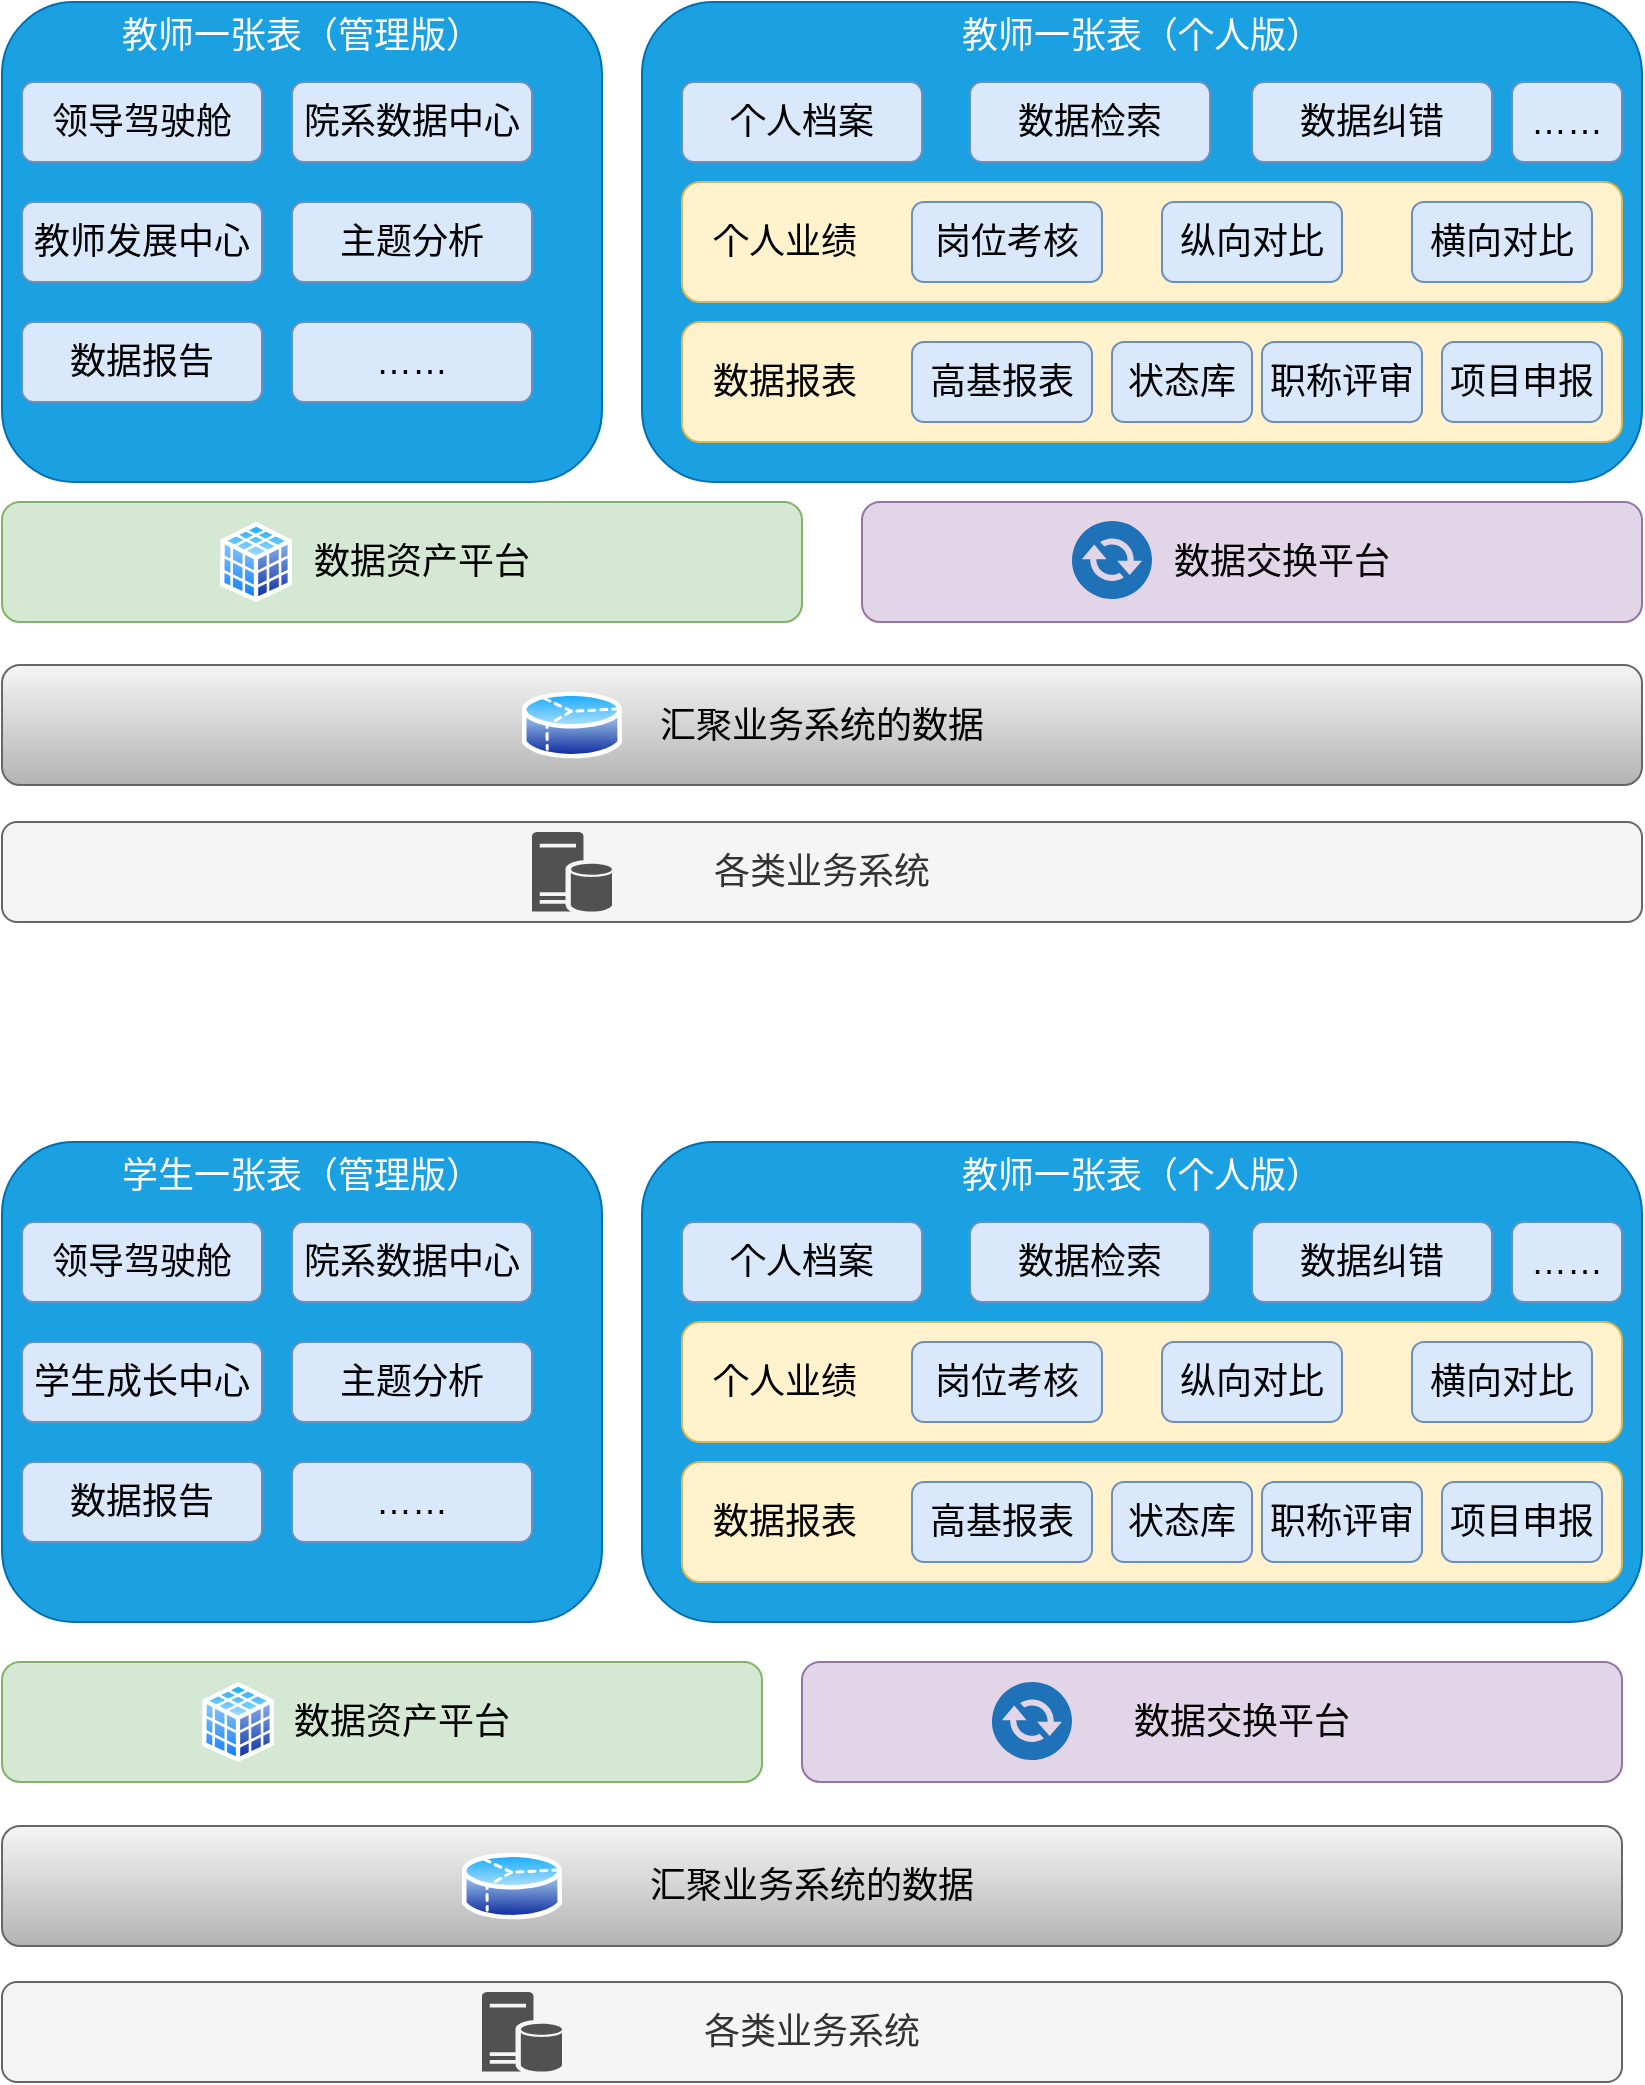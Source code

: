 <mxfile version="18.2.0" type="github">
  <diagram id="cTWVXvlOjMiQOvwmBr1u" name="Page-1">
    <mxGraphModel dx="1865" dy="613" grid="1" gridSize="10" guides="1" tooltips="1" connect="1" arrows="1" fold="1" page="1" pageScale="1" pageWidth="827" pageHeight="1169" math="0" shadow="0">
      <root>
        <mxCell id="0" />
        <mxCell id="1" parent="0" />
        <mxCell id="3kUF8BmXOeaKGdXSCLxE-1" value="&amp;nbsp; &amp;nbsp; 数据资产平台" style="rounded=1;whiteSpace=wrap;html=1;fillColor=#d5e8d4;strokeColor=#82b366;fontSize=18;" parent="1" vertex="1">
          <mxGeometry x="-190" y="330" width="400" height="60" as="geometry" />
        </mxCell>
        <mxCell id="3kUF8BmXOeaKGdXSCLxE-2" value="&amp;nbsp; &amp;nbsp; &amp;nbsp; 数据交换平台" style="rounded=1;whiteSpace=wrap;html=1;fillColor=#e1d5e7;strokeColor=#9673a6;fontSize=18;" parent="1" vertex="1">
          <mxGeometry x="240" y="330" width="390" height="60" as="geometry" />
        </mxCell>
        <mxCell id="3kUF8BmXOeaKGdXSCLxE-3" value="汇聚业务系统的数据" style="rounded=1;whiteSpace=wrap;html=1;fontSize=18;fillColor=#f5f5f5;strokeColor=#666666;gradientColor=#b3b3b3;" parent="1" vertex="1">
          <mxGeometry x="-190" y="411.5" width="820" height="60" as="geometry" />
        </mxCell>
        <mxCell id="3kUF8BmXOeaKGdXSCLxE-4" value="" style="aspect=fixed;perimeter=ellipsePerimeter;html=1;align=center;shadow=0;dashed=0;spacingTop=3;image;image=img/lib/active_directory/database_cube.svg;fontSize=18;" parent="1" vertex="1">
          <mxGeometry x="-81" y="340" width="36" height="40" as="geometry" />
        </mxCell>
        <mxCell id="3kUF8BmXOeaKGdXSCLxE-5" value="教师一张表（个人版）" style="rounded=1;whiteSpace=wrap;html=1;fillColor=#1ba1e2;strokeColor=#006EAF;fontSize=18;verticalAlign=top;fontColor=#ffffff;" parent="1" vertex="1">
          <mxGeometry x="130" y="80" width="500" height="240" as="geometry" />
        </mxCell>
        <mxCell id="3kUF8BmXOeaKGdXSCLxE-6" value="" style="aspect=fixed;perimeter=ellipsePerimeter;html=1;align=center;shadow=0;dashed=0;spacingTop=3;image;image=img/lib/active_directory/database_partition_3.svg;fontSize=18;" parent="1" vertex="1">
          <mxGeometry x="70" y="423" width="50" height="37" as="geometry" />
        </mxCell>
        <mxCell id="3kUF8BmXOeaKGdXSCLxE-7" value="" style="sketch=0;pointerEvents=1;shadow=0;dashed=0;html=1;strokeColor=none;fillColor=#505050;labelPosition=center;verticalLabelPosition=bottom;verticalAlign=top;outlineConnect=0;align=center;shape=mxgraph.office.communications.exchange_active_sync;fillColor=#2072B8;fontSize=18;" parent="1" vertex="1">
          <mxGeometry x="345" y="339.5" width="40" height="39" as="geometry" />
        </mxCell>
        <mxCell id="3kUF8BmXOeaKGdXSCLxE-22" value="数据纠错" style="rounded=1;whiteSpace=wrap;html=1;fontSize=18;fillColor=#dae8fc;strokeColor=#6c8ebf;" parent="1" vertex="1">
          <mxGeometry x="435" y="120" width="120" height="40" as="geometry" />
        </mxCell>
        <mxCell id="3kUF8BmXOeaKGdXSCLxE-23" value="各类业务系统" style="rounded=1;whiteSpace=wrap;html=1;fontSize=18;fillColor=#f5f5f5;strokeColor=#666666;fontColor=#333333;" parent="1" vertex="1">
          <mxGeometry x="-190" y="490" width="820" height="50" as="geometry" />
        </mxCell>
        <mxCell id="3kUF8BmXOeaKGdXSCLxE-29" value="" style="sketch=0;pointerEvents=1;shadow=0;dashed=0;html=1;strokeColor=none;labelPosition=center;verticalLabelPosition=bottom;verticalAlign=top;align=center;fillColor=#515151;shape=mxgraph.mscae.enterprise.database_server;fontSize=18;" parent="1" vertex="1">
          <mxGeometry x="75" y="495" width="40" height="40" as="geometry" />
        </mxCell>
        <mxCell id="3kUF8BmXOeaKGdXSCLxE-32" value="个人档案" style="rounded=1;whiteSpace=wrap;html=1;fontSize=18;fillColor=#dae8fc;strokeColor=#6c8ebf;" parent="1" vertex="1">
          <mxGeometry x="150" y="120" width="120" height="40" as="geometry" />
        </mxCell>
        <mxCell id="3kUF8BmXOeaKGdXSCLxE-35" value="数据检索" style="rounded=1;whiteSpace=wrap;html=1;fontSize=18;fillColor=#dae8fc;strokeColor=#6c8ebf;" parent="1" vertex="1">
          <mxGeometry x="294" y="120" width="120" height="40" as="geometry" />
        </mxCell>
        <mxCell id="3kUF8BmXOeaKGdXSCLxE-38" value="&amp;nbsp; &amp;nbsp; 数据资产平台" style="rounded=1;whiteSpace=wrap;html=1;fillColor=#d5e8d4;strokeColor=#82b366;fontSize=18;" parent="1" vertex="1">
          <mxGeometry x="-190" y="910" width="380" height="60" as="geometry" />
        </mxCell>
        <mxCell id="3kUF8BmXOeaKGdXSCLxE-39" value="&amp;nbsp; &amp;nbsp; &amp;nbsp; 数据交换平台" style="rounded=1;whiteSpace=wrap;html=1;fillColor=#e1d5e7;strokeColor=#9673a6;fontSize=18;" parent="1" vertex="1">
          <mxGeometry x="210" y="910" width="410" height="60" as="geometry" />
        </mxCell>
        <mxCell id="3kUF8BmXOeaKGdXSCLxE-40" value="汇聚业务系统的数据" style="rounded=1;whiteSpace=wrap;html=1;fontSize=18;fillColor=#f5f5f5;strokeColor=#666666;gradientColor=#b3b3b3;" parent="1" vertex="1">
          <mxGeometry x="-190" y="992" width="810" height="60" as="geometry" />
        </mxCell>
        <mxCell id="3kUF8BmXOeaKGdXSCLxE-41" value="" style="aspect=fixed;perimeter=ellipsePerimeter;html=1;align=center;shadow=0;dashed=0;spacingTop=3;image;image=img/lib/active_directory/database_cube.svg;fontSize=18;" parent="1" vertex="1">
          <mxGeometry x="-90" y="920" width="36" height="40" as="geometry" />
        </mxCell>
        <mxCell id="3kUF8BmXOeaKGdXSCLxE-43" value="" style="aspect=fixed;perimeter=ellipsePerimeter;html=1;align=center;shadow=0;dashed=0;spacingTop=3;image;image=img/lib/active_directory/database_partition_3.svg;fontSize=18;" parent="1" vertex="1">
          <mxGeometry x="40" y="1003.5" width="50" height="37" as="geometry" />
        </mxCell>
        <mxCell id="3kUF8BmXOeaKGdXSCLxE-44" value="" style="sketch=0;pointerEvents=1;shadow=0;dashed=0;html=1;strokeColor=none;fillColor=#505050;labelPosition=center;verticalLabelPosition=bottom;verticalAlign=top;outlineConnect=0;align=center;shape=mxgraph.office.communications.exchange_active_sync;fillColor=#2072B8;fontSize=18;" parent="1" vertex="1">
          <mxGeometry x="305" y="920" width="40" height="39" as="geometry" />
        </mxCell>
        <mxCell id="3kUF8BmXOeaKGdXSCLxE-48" value="各类业务系统" style="rounded=1;whiteSpace=wrap;html=1;fontSize=18;fillColor=#f5f5f5;strokeColor=#666666;fontColor=#333333;" parent="1" vertex="1">
          <mxGeometry x="-190" y="1070" width="810" height="50" as="geometry" />
        </mxCell>
        <mxCell id="3kUF8BmXOeaKGdXSCLxE-49" value="" style="sketch=0;pointerEvents=1;shadow=0;dashed=0;html=1;strokeColor=none;labelPosition=center;verticalLabelPosition=bottom;verticalAlign=top;align=center;fillColor=#515151;shape=mxgraph.mscae.enterprise.database_server;fontSize=18;" parent="1" vertex="1">
          <mxGeometry x="50" y="1075" width="40" height="40" as="geometry" />
        </mxCell>
        <mxCell id="3kUF8BmXOeaKGdXSCLxE-55" value="教师一张表（管理版）" style="rounded=1;whiteSpace=wrap;html=1;fillColor=#1ba1e2;strokeColor=#006EAF;fontSize=18;verticalAlign=top;fontColor=#ffffff;" parent="1" vertex="1">
          <mxGeometry x="-190" y="80" width="300" height="240" as="geometry" />
        </mxCell>
        <mxCell id="3kUF8BmXOeaKGdXSCLxE-59" value="&lt;font face=&quot;Georgia&quot;&gt;&amp;nbsp; &amp;nbsp;数据报表&lt;/font&gt;" style="rounded=1;whiteSpace=wrap;html=1;fontSize=18;align=left;fillColor=#fff2cc;strokeColor=#d6b656;" parent="1" vertex="1">
          <mxGeometry x="150" y="240" width="470" height="60" as="geometry" />
        </mxCell>
        <mxCell id="3kUF8BmXOeaKGdXSCLxE-60" value="高基报表" style="rounded=1;whiteSpace=wrap;html=1;fontSize=18;fillColor=#dae8fc;strokeColor=#6c8ebf;" parent="1" vertex="1">
          <mxGeometry x="265" y="250" width="90" height="40" as="geometry" />
        </mxCell>
        <mxCell id="3kUF8BmXOeaKGdXSCLxE-61" value="状态库" style="rounded=1;whiteSpace=wrap;html=1;fontSize=18;fillColor=#dae8fc;strokeColor=#6c8ebf;" parent="1" vertex="1">
          <mxGeometry x="365" y="250" width="70" height="40" as="geometry" />
        </mxCell>
        <mxCell id="3kUF8BmXOeaKGdXSCLxE-62" value="职称评审" style="rounded=1;whiteSpace=wrap;html=1;fontSize=18;fillColor=#dae8fc;strokeColor=#6c8ebf;" parent="1" vertex="1">
          <mxGeometry x="440" y="250" width="80" height="40" as="geometry" />
        </mxCell>
        <mxCell id="3kUF8BmXOeaKGdXSCLxE-69" value="项目申报" style="rounded=1;whiteSpace=wrap;html=1;fontSize=18;fillColor=#dae8fc;strokeColor=#6c8ebf;" parent="1" vertex="1">
          <mxGeometry x="530" y="250" width="80" height="40" as="geometry" />
        </mxCell>
        <mxCell id="3kUF8BmXOeaKGdXSCLxE-71" value="&lt;font face=&quot;Georgia&quot;&gt;&amp;nbsp; &amp;nbsp;个人业绩&lt;/font&gt;" style="rounded=1;whiteSpace=wrap;html=1;fontSize=18;align=left;fillColor=#fff2cc;strokeColor=#d6b656;" parent="1" vertex="1">
          <mxGeometry x="150" y="170" width="470" height="60" as="geometry" />
        </mxCell>
        <mxCell id="3kUF8BmXOeaKGdXSCLxE-72" value="岗位考核" style="rounded=1;whiteSpace=wrap;html=1;fontSize=18;fillColor=#dae8fc;strokeColor=#6c8ebf;" parent="1" vertex="1">
          <mxGeometry x="265" y="180" width="95" height="40" as="geometry" />
        </mxCell>
        <mxCell id="3kUF8BmXOeaKGdXSCLxE-73" value="纵向对比" style="rounded=1;whiteSpace=wrap;html=1;fontSize=18;fillColor=#dae8fc;strokeColor=#6c8ebf;" parent="1" vertex="1">
          <mxGeometry x="390" y="180" width="90" height="40" as="geometry" />
        </mxCell>
        <mxCell id="3kUF8BmXOeaKGdXSCLxE-74" value="横向对比" style="rounded=1;whiteSpace=wrap;html=1;fontSize=18;fillColor=#dae8fc;strokeColor=#6c8ebf;" parent="1" vertex="1">
          <mxGeometry x="515" y="180" width="90" height="40" as="geometry" />
        </mxCell>
        <mxCell id="mDmHrpJUrUfLPk-ojY8Q-1" value="……" style="rounded=1;whiteSpace=wrap;html=1;fontSize=18;fillColor=#dae8fc;strokeColor=#6c8ebf;" vertex="1" parent="1">
          <mxGeometry x="565" y="120" width="55" height="40" as="geometry" />
        </mxCell>
        <mxCell id="mDmHrpJUrUfLPk-ojY8Q-2" value="领导驾驶舱" style="rounded=1;whiteSpace=wrap;html=1;fontSize=18;fillColor=#dae8fc;strokeColor=#6c8ebf;" vertex="1" parent="1">
          <mxGeometry x="-180" y="120" width="120" height="40" as="geometry" />
        </mxCell>
        <mxCell id="mDmHrpJUrUfLPk-ojY8Q-3" value="院系数据中心" style="rounded=1;whiteSpace=wrap;html=1;fontSize=18;fillColor=#dae8fc;strokeColor=#6c8ebf;" vertex="1" parent="1">
          <mxGeometry x="-45" y="120" width="120" height="40" as="geometry" />
        </mxCell>
        <mxCell id="mDmHrpJUrUfLPk-ojY8Q-4" value="教师发展中心" style="rounded=1;whiteSpace=wrap;html=1;fontSize=18;fillColor=#dae8fc;strokeColor=#6c8ebf;" vertex="1" parent="1">
          <mxGeometry x="-180" y="180" width="120" height="40" as="geometry" />
        </mxCell>
        <mxCell id="mDmHrpJUrUfLPk-ojY8Q-5" value="主题分析" style="rounded=1;whiteSpace=wrap;html=1;fontSize=18;fillColor=#dae8fc;strokeColor=#6c8ebf;" vertex="1" parent="1">
          <mxGeometry x="-45" y="180" width="120" height="40" as="geometry" />
        </mxCell>
        <mxCell id="mDmHrpJUrUfLPk-ojY8Q-7" value="数据报告" style="rounded=1;whiteSpace=wrap;html=1;fontSize=18;fillColor=#dae8fc;strokeColor=#6c8ebf;" vertex="1" parent="1">
          <mxGeometry x="-180" y="240" width="120" height="40" as="geometry" />
        </mxCell>
        <mxCell id="mDmHrpJUrUfLPk-ojY8Q-8" value="……" style="rounded=1;whiteSpace=wrap;html=1;fontSize=18;fillColor=#dae8fc;strokeColor=#6c8ebf;" vertex="1" parent="1">
          <mxGeometry x="-45" y="240" width="120" height="40" as="geometry" />
        </mxCell>
        <mxCell id="mDmHrpJUrUfLPk-ojY8Q-17" value="学生一张表（管理版）" style="rounded=1;whiteSpace=wrap;html=1;fillColor=#1ba1e2;strokeColor=#006EAF;fontSize=18;verticalAlign=top;fontColor=#ffffff;" vertex="1" parent="1">
          <mxGeometry x="-190" y="650" width="300" height="240" as="geometry" />
        </mxCell>
        <mxCell id="mDmHrpJUrUfLPk-ojY8Q-18" value="领导驾驶舱" style="rounded=1;whiteSpace=wrap;html=1;fontSize=18;fillColor=#dae8fc;strokeColor=#6c8ebf;" vertex="1" parent="1">
          <mxGeometry x="-180" y="690" width="120" height="40" as="geometry" />
        </mxCell>
        <mxCell id="mDmHrpJUrUfLPk-ojY8Q-19" value="院系数据中心" style="rounded=1;whiteSpace=wrap;html=1;fontSize=18;fillColor=#dae8fc;strokeColor=#6c8ebf;" vertex="1" parent="1">
          <mxGeometry x="-45" y="690" width="120" height="40" as="geometry" />
        </mxCell>
        <mxCell id="mDmHrpJUrUfLPk-ojY8Q-20" value="学生成长中心" style="rounded=1;whiteSpace=wrap;html=1;fontSize=18;fillColor=#dae8fc;strokeColor=#6c8ebf;" vertex="1" parent="1">
          <mxGeometry x="-180" y="750" width="120" height="40" as="geometry" />
        </mxCell>
        <mxCell id="mDmHrpJUrUfLPk-ojY8Q-21" value="主题分析" style="rounded=1;whiteSpace=wrap;html=1;fontSize=18;fillColor=#dae8fc;strokeColor=#6c8ebf;" vertex="1" parent="1">
          <mxGeometry x="-45" y="750" width="120" height="40" as="geometry" />
        </mxCell>
        <mxCell id="mDmHrpJUrUfLPk-ojY8Q-22" value="数据报告" style="rounded=1;whiteSpace=wrap;html=1;fontSize=18;fillColor=#dae8fc;strokeColor=#6c8ebf;" vertex="1" parent="1">
          <mxGeometry x="-180" y="810" width="120" height="40" as="geometry" />
        </mxCell>
        <mxCell id="mDmHrpJUrUfLPk-ojY8Q-23" value="……" style="rounded=1;whiteSpace=wrap;html=1;fontSize=18;fillColor=#dae8fc;strokeColor=#6c8ebf;" vertex="1" parent="1">
          <mxGeometry x="-45" y="810" width="120" height="40" as="geometry" />
        </mxCell>
        <mxCell id="mDmHrpJUrUfLPk-ojY8Q-24" value="教师一张表（个人版）" style="rounded=1;whiteSpace=wrap;html=1;fillColor=#1ba1e2;strokeColor=#006EAF;fontSize=18;verticalAlign=top;fontColor=#ffffff;" vertex="1" parent="1">
          <mxGeometry x="130" y="650" width="500" height="240" as="geometry" />
        </mxCell>
        <mxCell id="mDmHrpJUrUfLPk-ojY8Q-25" value="数据纠错" style="rounded=1;whiteSpace=wrap;html=1;fontSize=18;fillColor=#dae8fc;strokeColor=#6c8ebf;" vertex="1" parent="1">
          <mxGeometry x="435" y="690" width="120" height="40" as="geometry" />
        </mxCell>
        <mxCell id="mDmHrpJUrUfLPk-ojY8Q-26" value="个人档案" style="rounded=1;whiteSpace=wrap;html=1;fontSize=18;fillColor=#dae8fc;strokeColor=#6c8ebf;" vertex="1" parent="1">
          <mxGeometry x="150" y="690" width="120" height="40" as="geometry" />
        </mxCell>
        <mxCell id="mDmHrpJUrUfLPk-ojY8Q-27" value="数据检索" style="rounded=1;whiteSpace=wrap;html=1;fontSize=18;fillColor=#dae8fc;strokeColor=#6c8ebf;" vertex="1" parent="1">
          <mxGeometry x="294" y="690" width="120" height="40" as="geometry" />
        </mxCell>
        <mxCell id="mDmHrpJUrUfLPk-ojY8Q-28" value="&lt;font face=&quot;Georgia&quot;&gt;&amp;nbsp; &amp;nbsp;数据报表&lt;/font&gt;" style="rounded=1;whiteSpace=wrap;html=1;fontSize=18;align=left;fillColor=#fff2cc;strokeColor=#d6b656;" vertex="1" parent="1">
          <mxGeometry x="150" y="810" width="470" height="60" as="geometry" />
        </mxCell>
        <mxCell id="mDmHrpJUrUfLPk-ojY8Q-29" value="高基报表" style="rounded=1;whiteSpace=wrap;html=1;fontSize=18;fillColor=#dae8fc;strokeColor=#6c8ebf;" vertex="1" parent="1">
          <mxGeometry x="265" y="820" width="90" height="40" as="geometry" />
        </mxCell>
        <mxCell id="mDmHrpJUrUfLPk-ojY8Q-30" value="状态库" style="rounded=1;whiteSpace=wrap;html=1;fontSize=18;fillColor=#dae8fc;strokeColor=#6c8ebf;" vertex="1" parent="1">
          <mxGeometry x="365" y="820" width="70" height="40" as="geometry" />
        </mxCell>
        <mxCell id="mDmHrpJUrUfLPk-ojY8Q-31" value="职称评审" style="rounded=1;whiteSpace=wrap;html=1;fontSize=18;fillColor=#dae8fc;strokeColor=#6c8ebf;" vertex="1" parent="1">
          <mxGeometry x="440" y="820" width="80" height="40" as="geometry" />
        </mxCell>
        <mxCell id="mDmHrpJUrUfLPk-ojY8Q-32" value="项目申报" style="rounded=1;whiteSpace=wrap;html=1;fontSize=18;fillColor=#dae8fc;strokeColor=#6c8ebf;" vertex="1" parent="1">
          <mxGeometry x="530" y="820" width="80" height="40" as="geometry" />
        </mxCell>
        <mxCell id="mDmHrpJUrUfLPk-ojY8Q-33" value="&lt;font face=&quot;Georgia&quot;&gt;&amp;nbsp; &amp;nbsp;个人业绩&lt;/font&gt;" style="rounded=1;whiteSpace=wrap;html=1;fontSize=18;align=left;fillColor=#fff2cc;strokeColor=#d6b656;" vertex="1" parent="1">
          <mxGeometry x="150" y="740" width="470" height="60" as="geometry" />
        </mxCell>
        <mxCell id="mDmHrpJUrUfLPk-ojY8Q-34" value="岗位考核" style="rounded=1;whiteSpace=wrap;html=1;fontSize=18;fillColor=#dae8fc;strokeColor=#6c8ebf;" vertex="1" parent="1">
          <mxGeometry x="265" y="750" width="95" height="40" as="geometry" />
        </mxCell>
        <mxCell id="mDmHrpJUrUfLPk-ojY8Q-35" value="纵向对比" style="rounded=1;whiteSpace=wrap;html=1;fontSize=18;fillColor=#dae8fc;strokeColor=#6c8ebf;" vertex="1" parent="1">
          <mxGeometry x="390" y="750" width="90" height="40" as="geometry" />
        </mxCell>
        <mxCell id="mDmHrpJUrUfLPk-ojY8Q-36" value="横向对比" style="rounded=1;whiteSpace=wrap;html=1;fontSize=18;fillColor=#dae8fc;strokeColor=#6c8ebf;" vertex="1" parent="1">
          <mxGeometry x="515" y="750" width="90" height="40" as="geometry" />
        </mxCell>
        <mxCell id="mDmHrpJUrUfLPk-ojY8Q-37" value="……" style="rounded=1;whiteSpace=wrap;html=1;fontSize=18;fillColor=#dae8fc;strokeColor=#6c8ebf;" vertex="1" parent="1">
          <mxGeometry x="565" y="690" width="55" height="40" as="geometry" />
        </mxCell>
      </root>
    </mxGraphModel>
  </diagram>
</mxfile>
